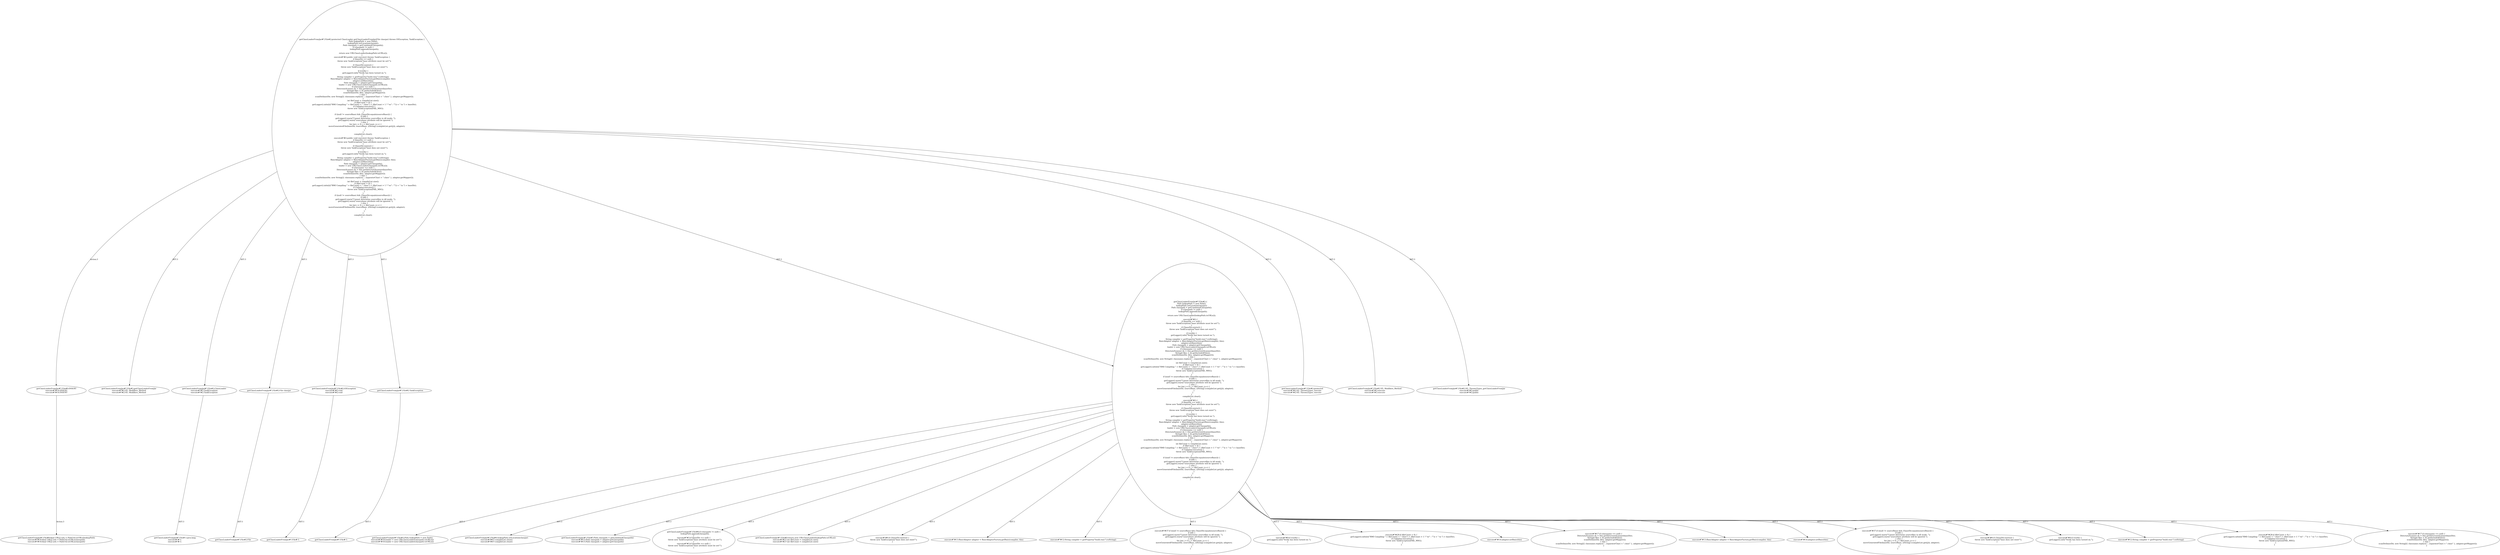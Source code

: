 digraph "Pattern" {
0 [label="getClassLoaderFromJar#?,File#9:INSERT
execute#?#16:INSERT
execute#?#16:INSERT" shape=ellipse]
1 [label="getClassLoaderFromJar#?,File#2:protected ClassLoader getClassLoaderFromJar(File classjar) throws IOException, TaskException \{
    Path lookupPath = new Path();
    lookupPath.setLocation(classjar);
    Path classpath = getCombinedClasspath();
    if (classpath != null) \{
        lookupPath.append(classpath);
    \}
    return new URLClassLoader(lookupPath.toURLs());
\}
execute#?#2:public void execute() throws TaskException \{
    if (baseDir == null) \{
        throw new TaskException(\"base attribute must be set!\");
    \}
    if (!baseDir.exists()) \{
        throw new TaskException(\"base does not exist!\");
    \}
    if (verify) \{
        getLogger().info(\"Verify has been turned on.\");
    \}
    String compiler = getProperty(\"build.rmic\").toString();
    RmicAdapter adapter = RmicAdapterFactory.getRmic(compiler, this);
    adapter.setRmic(this);
    Path classpath = adapter.getClasspath();
    loader = new URLClassLoader(classpath.toURLs());
    if (classname == null) \{
        DirectoryScanner ds = this.getDirectoryScanner(baseDir);
        String[] files = ds.getIncludedFiles();
        scanDir(baseDir, files, adapter.getMapper());
    \} else \{
        scanDir(baseDir, new String[]\{ classname.replace('.', separatorChar) + \".class\" \}, adapter.getMapper());
    \}
    int fileCount = compileList.size();
    if (fileCount > 0) \{
        getLogger().info(((((\"RMI Compiling \" + fileCount) + \" class\") + (fileCount > 1 ? \"es\" : \"\")) + \" to \") + baseDir);
        if (!adapter.execute()) \{
            throw new TaskException(FAIL_MSG);
        \}
    \}
    if ((null != sourceBase) && (!baseDir.equals(sourceBase))) \{
        if (idl) \{
            getLogger().warn(\"Cannot determine sourcefiles in idl mode, \");
            getLogger().warn(\"sourcebase attribute will be ignored.\");
        \} else \{
            for (int j = 0; j < fileCount; j++) \{
                moveGeneratedFile(baseDir, sourceBase, ((String) (compileList.get(j))), adapter);
            \}
        \}
    \}
    compileList.clear();
\}
execute#?#2:public void execute() throws TaskException \{
    if (baseDir == null) \{
        throw new TaskException(\"base attribute must be set!\");
    \}
    if (!baseDir.exists()) \{
        throw new TaskException(\"base does not exist!\");
    \}
    if (verify) \{
        getLogger().info(\"Verify has been turned on.\");
    \}
    String compiler = getProperty(\"build.rmic\").toString();
    RmicAdapter adapter = RmicAdapterFactory.getRmic(compiler, this);
    adapter.setRmic(this);
    Path classpath = adapter.getClasspath();
    loader = new URLClassLoader(classpath.toURLs());
    if (classname == null) \{
        DirectoryScanner ds = this.getDirectoryScanner(baseDir);
        String[] files = ds.getIncludedFiles();
        scanDir(baseDir, files, adapter.getMapper());
    \} else \{
        scanDir(baseDir, new String[]\{ classname.replace('.', separatorChar) + \".class\" \}, adapter.getMapper());
    \}
    int fileCount = compileList.size();
    if (fileCount > 0) \{
        getLogger().info(((((\"RMI Compiling \" + fileCount) + \" class\") + (fileCount > 1 ? \"es\" : \"\")) + \" to \") + baseDir);
        if (!adapter.execute()) \{
            throw new TaskException(FAIL_MSG);
        \}
    \}
    if ((null != sourceBase) && (!baseDir.equals(sourceBase))) \{
        if (idl) \{
            getLogger().warn(\"Cannot determine sourcefiles in idl mode, \");
            getLogger().warn(\"sourcebase attribute will be ignored.\");
        \} else \{
            for (int j = 0; j < fileCount; j++) \{
                moveGeneratedFile(baseDir, sourceBase, ((String) (compileList.get(j))), adapter);
            \}
        \}
    \}
    compileList.clear();
\}" shape=ellipse]
2 [label="getClassLoaderFromJar#?,File#2:getClassLoaderFromJar
execute#?#2:VE: Modifiers_Method
execute#?#2:VE: Modifiers_Method" shape=ellipse]
3 [label="getClassLoaderFromJar#?,File#2:ClassLoader
execute#?#2:TaskException
execute#?#2:TaskException" shape=ellipse]
4 [label="getClassLoaderFromJar#?,File#-1:java.lang
execute#?#-1:
execute#?#-1:" shape=ellipse]
5 [label="getClassLoaderFromJar#?,File#2:File classjar" shape=ellipse]
6 [label="getClassLoaderFromJar#?,File#2:File" shape=ellipse]
7 [label="getClassLoaderFromJar#?,File#2:IOException
execute#?#2:void
execute#?#2:void" shape=ellipse]
8 [label="getClassLoaderFromJar#?,File#-1:" shape=ellipse]
9 [label="getClassLoaderFromJar#?,File#2:TaskException" shape=ellipse]
10 [label="getClassLoaderFromJar#?,File#-1:" shape=ellipse]
11 [label="getClassLoaderFromJar#?,File#2:\{
    Path lookupPath = new Path();
    lookupPath.setLocation(classjar);
    Path classpath = getCombinedClasspath();
    if (classpath != null) \{
        lookupPath.append(classpath);
    \}
    return new URLClassLoader(lookupPath.toURLs());
\}
execute#?#2:\{
    if (baseDir == null) \{
        throw new TaskException(\"base attribute must be set!\");
    \}
    if (!baseDir.exists()) \{
        throw new TaskException(\"base does not exist!\");
    \}
    if (verify) \{
        getLogger().info(\"Verify has been turned on.\");
    \}
    String compiler = getProperty(\"build.rmic\").toString();
    RmicAdapter adapter = RmicAdapterFactory.getRmic(compiler, this);
    adapter.setRmic(this);
    Path classpath = adapter.getClasspath();
    loader = new URLClassLoader(classpath.toURLs());
    if (classname == null) \{
        DirectoryScanner ds = this.getDirectoryScanner(baseDir);
        String[] files = ds.getIncludedFiles();
        scanDir(baseDir, files, adapter.getMapper());
    \} else \{
        scanDir(baseDir, new String[]\{ classname.replace('.', separatorChar) + \".class\" \}, adapter.getMapper());
    \}
    int fileCount = compileList.size();
    if (fileCount > 0) \{
        getLogger().info(((((\"RMI Compiling \" + fileCount) + \" class\") + (fileCount > 1 ? \"es\" : \"\")) + \" to \") + baseDir);
        if (!adapter.execute()) \{
            throw new TaskException(FAIL_MSG);
        \}
    \}
    if ((null != sourceBase) && (!baseDir.equals(sourceBase))) \{
        if (idl) \{
            getLogger().warn(\"Cannot determine sourcefiles in idl mode, \");
            getLogger().warn(\"sourcebase attribute will be ignored.\");
        \} else \{
            for (int j = 0; j < fileCount; j++) \{
                moveGeneratedFile(baseDir, sourceBase, ((String) (compileList.get(j))), adapter);
            \}
        \}
    \}
    compileList.clear();
\}
execute#?#2:\{
    if (baseDir == null) \{
        throw new TaskException(\"base attribute must be set!\");
    \}
    if (!baseDir.exists()) \{
        throw new TaskException(\"base does not exist!\");
    \}
    if (verify) \{
        getLogger().info(\"Verify has been turned on.\");
    \}
    String compiler = getProperty(\"build.rmic\").toString();
    RmicAdapter adapter = RmicAdapterFactory.getRmic(compiler, this);
    adapter.setRmic(this);
    Path classpath = adapter.getClasspath();
    loader = new URLClassLoader(classpath.toURLs());
    if (classname == null) \{
        DirectoryScanner ds = this.getDirectoryScanner(baseDir);
        String[] files = ds.getIncludedFiles();
        scanDir(baseDir, files, adapter.getMapper());
    \} else \{
        scanDir(baseDir, new String[]\{ classname.replace('.', separatorChar) + \".class\" \}, adapter.getMapper());
    \}
    int fileCount = compileList.size();
    if (fileCount > 0) \{
        getLogger().info(((((\"RMI Compiling \" + fileCount) + \" class\") + (fileCount > 1 ? \"es\" : \"\")) + \" to \") + baseDir);
        if (!adapter.execute()) \{
            throw new TaskException(FAIL_MSG);
        \}
    \}
    if ((null != sourceBase) && (!baseDir.equals(sourceBase))) \{
        if (idl) \{
            getLogger().warn(\"Cannot determine sourcefiles in idl mode, \");
            getLogger().warn(\"sourcebase attribute will be ignored.\");
        \} else \{
            for (int j = 0; j < fileCount; j++) \{
                moveGeneratedFile(baseDir, sourceBase, ((String) (compileList.get(j))), adapter);
            \}
        \}
    \}
    compileList.clear();
\}" shape=ellipse]
12 [label="getClassLoaderFromJar#?,File#3:Path lookupPath = new Path()
execute#?#16:loader = new URLClassLoader(classpath.toURLs())
execute#?#16:loader = new URLClassLoader(classpath.toURLs())" shape=ellipse]
13 [label="getClassLoaderFromJar#?,File#4:lookupPath.setLocation(classjar)
execute#?#47:compileList.clear()
execute#?#47:compileList.clear()" shape=ellipse]
14 [label="getClassLoaderFromJar#?,File#5:Path classpath = getCombinedClasspath()
execute#?#15:Path classpath = adapter.getClasspath()
execute#?#15:Path classpath = adapter.getClasspath()" shape=ellipse]
15 [label="getClassLoaderFromJar#?,File#6:if (classpath != null) \{
    lookupPath.append(classpath);
\}
execute#?#3:if (baseDir == null) \{
    throw new TaskException(\"base attribute must be set!\");
\}
execute#?#3:if (baseDir == null) \{
    throw new TaskException(\"base attribute must be set!\");
\}" shape=ellipse]
16 [label="getClassLoaderFromJar#?,File#9:return new URLClassLoader(lookupPath.toURLs())
execute#?#27:int fileCount = compileList.size()
execute#?#27:int fileCount = compileList.size()" shape=ellipse]
17 [label="getClassLoaderFromJar#?,File#2:protected
execute#?#2:VE: ThrownTypes_execute
execute#?#2:VE: ThrownTypes_execute" shape=ellipse]
18 [label="getClassLoaderFromJar#?,File#2:VE: Modifiers_Method
execute#?#2:execute
execute#?#2:execute" shape=ellipse]
19 [label="getClassLoaderFromJar#?,File#2:VE: ThrownTypes_getClassLoaderFromJar
execute#?#2:public
execute#?#2:public" shape=ellipse]
20 [label="getClassLoaderFromJar#?,File#9:final URL[] urls = PathUtil.toURLs(lookupPath)
execute#?#16:final URL[] urls = PathUtil.toURLs(classpath)
execute#?#16:final URL[] urls = PathUtil.toURLs(classpath)" shape=ellipse]
21 [label="execute#?#6:if (!baseDir.exists()) \{
    throw new TaskException(\"base does not exist!\");
\}" shape=ellipse]
22 [label="execute#?#13:RmicAdapter adapter = RmicAdapterFactory.getRmic(compiler, this)" shape=ellipse]
23 [label="execute#?#12:String compiler = getProperty(\"build.rmic\").toString()" shape=ellipse]
24 [label="execute#?#37:if ((null != sourceBase) && (!baseDir.equals(sourceBase))) \{
    if (idl) \{
        getLogger().warn(\"Cannot determine sourcefiles in idl mode, \");
        getLogger().warn(\"sourcebase attribute will be ignored.\");
    \} else \{
        for (int j = 0; j < fileCount; j++) \{
            moveGeneratedFile(baseDir, sourceBase, ((String) (compileList.get(j))), adapter);
        \}
    \}
\}" shape=ellipse]
25 [label="execute#?#9:if (verify) \{
    getLogger().info(\"Verify has been turned on.\");
\}" shape=ellipse]
26 [label="execute#?#28:if (fileCount > 0) \{
    getLogger().info(((((\"RMI Compiling \" + fileCount) + \" class\") + (fileCount > 1 ? \"es\" : \"\")) + \" to \") + baseDir);
    if (!adapter.execute()) \{
        throw new TaskException(FAIL_MSG);
    \}
\}" shape=ellipse]
27 [label="execute#?#14:adapter.setRmic(this)" shape=ellipse]
28 [label="execute#?#17:if (classname == null) \{
    DirectoryScanner ds = this.getDirectoryScanner(baseDir);
    String[] files = ds.getIncludedFiles();
    scanDir(baseDir, files, adapter.getMapper());
\} else \{
    scanDir(baseDir, new String[]\{ classname.replace('.', separatorChar) + \".class\" \}, adapter.getMapper());
\}" shape=ellipse]
29 [label="execute#?#13:RmicAdapter adapter = RmicAdapterFactory.getRmic(compiler, this)" shape=ellipse]
30 [label="execute#?#14:adapter.setRmic(this)" shape=ellipse]
31 [label="execute#?#37:if ((null != sourceBase) && (!baseDir.equals(sourceBase))) \{
    if (idl) \{
        getLogger().warn(\"Cannot determine sourcefiles in idl mode, \");
        getLogger().warn(\"sourcebase attribute will be ignored.\");
    \} else \{
        for (int j = 0; j < fileCount; j++) \{
            moveGeneratedFile(baseDir, sourceBase, ((String) (compileList.get(j))), adapter);
        \}
    \}
\}" shape=ellipse]
32 [label="execute#?#6:if (!baseDir.exists()) \{
    throw new TaskException(\"base does not exist!\");
\}" shape=ellipse]
33 [label="execute#?#9:if (verify) \{
    getLogger().info(\"Verify has been turned on.\");
\}" shape=ellipse]
34 [label="execute#?#12:String compiler = getProperty(\"build.rmic\").toString()" shape=ellipse]
35 [label="execute#?#28:if (fileCount > 0) \{
    getLogger().info(((((\"RMI Compiling \" + fileCount) + \" class\") + (fileCount > 1 ? \"es\" : \"\")) + \" to \") + baseDir);
    if (!adapter.execute()) \{
        throw new TaskException(FAIL_MSG);
    \}
\}" shape=ellipse]
36 [label="execute#?#17:if (classname == null) \{
    DirectoryScanner ds = this.getDirectoryScanner(baseDir);
    String[] files = ds.getIncludedFiles();
    scanDir(baseDir, files, adapter.getMapper());
\} else \{
    scanDir(baseDir, new String[]\{ classname.replace('.', separatorChar) + \".class\" \}, adapter.getMapper());
\}" shape=ellipse]
0 -> 20 [label="Action:3"];
1 -> 0 [label="Action:3"];
1 -> 2 [label="AST:3"];
1 -> 3 [label="AST:3"];
1 -> 5 [label="AST:1"];
1 -> 7 [label="AST:3"];
1 -> 9 [label="AST:1"];
1 -> 11 [label="AST:3"];
1 -> 17 [label="AST:3"];
1 -> 18 [label="AST:3"];
1 -> 19 [label="AST:3"];
3 -> 4 [label="AST:3"];
5 -> 6 [label="AST:1"];
7 -> 8 [label="AST:1"];
9 -> 10 [label="AST:1"];
11 -> 12 [label="AST:3"];
11 -> 13 [label="AST:3"];
11 -> 14 [label="AST:3"];
11 -> 15 [label="AST:3"];
11 -> 16 [label="AST:3"];
11 -> 21 [label="AST:1"];
11 -> 22 [label="AST:1"];
11 -> 23 [label="AST:1"];
11 -> 24 [label="AST:1"];
11 -> 25 [label="AST:1"];
11 -> 26 [label="AST:1"];
11 -> 27 [label="AST:1"];
11 -> 28 [label="AST:1"];
11 -> 29 [label="AST:1"];
11 -> 30 [label="AST:1"];
11 -> 31 [label="AST:1"];
11 -> 32 [label="AST:1"];
11 -> 33 [label="AST:1"];
11 -> 34 [label="AST:1"];
11 -> 35 [label="AST:1"];
11 -> 36 [label="AST:1"];
}